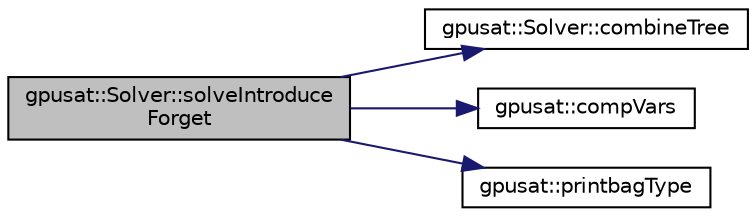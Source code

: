 digraph "gpusat::Solver::solveIntroduceForget"
{
 // INTERACTIVE_SVG=YES
 // LATEX_PDF_SIZE
  edge [fontname="Helvetica",fontsize="10",labelfontname="Helvetica",labelfontsize="10"];
  node [fontname="Helvetica",fontsize="10",shape=record];
  rankdir="LR";
  Node1 [label="gpusat::Solver::solveIntroduce\lForget",height=0.2,width=0.4,color="black", fillcolor="grey75", style="filled", fontcolor="black",tooltip=" "];
  Node1 -> Node2 [color="midnightblue",fontsize="10",style="solid"];
  Node2 [label="gpusat::Solver::combineTree",height=0.2,width=0.4,color="black", fillcolor="white", style="filled",URL="$classgpusat_1_1_solver.html#aeb736ac16e820137d6d0898960336783",tooltip=" "];
  Node1 -> Node3 [color="midnightblue",fontsize="10",style="solid"];
  Node3 [label="gpusat::compVars",height=0.2,width=0.4,color="black", fillcolor="white", style="filled",URL="$namespacegpusat.html#a1f445c345dcaf73f1835ce81473ef646",tooltip=" "];
  Node1 -> Node4 [color="midnightblue",fontsize="10",style="solid"];
  Node4 [label="gpusat::printbagType",height=0.2,width=0.4,color="black", fillcolor="white", style="filled",URL="$namespacegpusat.html#aa117816b931264c9a291041b047d0c56",tooltip="print information for a bag in the tree decomposition"];
}
